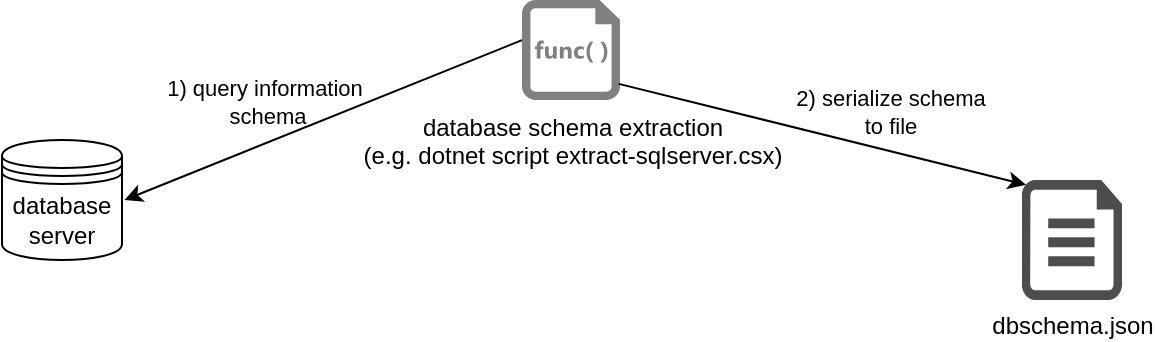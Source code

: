 <mxfile version="22.1.18" type="device">
  <diagram name="Page-1" id="tdAFmC3SVw97Tts4Q-Ay">
    <mxGraphModel dx="782" dy="861" grid="1" gridSize="10" guides="1" tooltips="1" connect="1" arrows="1" fold="1" page="1" pageScale="1" pageWidth="850" pageHeight="1100" math="0" shadow="0">
      <root>
        <mxCell id="0" />
        <mxCell id="1" parent="0" />
        <mxCell id="OguY2kskpmMPCtXBtCeX-1" value="database server" style="shape=datastore;whiteSpace=wrap;html=1;" vertex="1" parent="1">
          <mxGeometry x="50" y="110" width="60" height="60" as="geometry" />
        </mxCell>
        <mxCell id="OguY2kskpmMPCtXBtCeX-2" value="dbschema.json" style="verticalLabelPosition=bottom;html=1;verticalAlign=top;align=center;strokeColor=none;fillColor=#4D4D4D;shape=mxgraph.azure.cloud_services_configuration_file;pointerEvents=1;fontSize=12;shadow=0;spacing=1;" vertex="1" parent="1">
          <mxGeometry x="560" y="130" width="50" height="60" as="geometry" />
        </mxCell>
        <mxCell id="OguY2kskpmMPCtXBtCeX-3" value="database schema extraction &lt;br&gt;(e.g. dotnet script extract-sqlserver.csx)" style="sketch=0;aspect=fixed;pointerEvents=1;shadow=0;dashed=0;html=1;strokeColor=none;labelPosition=center;verticalLabelPosition=bottom;verticalAlign=top;align=center;fillColor=#808080;shape=mxgraph.mscae.enterprise.code_file" vertex="1" parent="1">
          <mxGeometry x="310" y="40" width="49" height="50" as="geometry" />
        </mxCell>
        <mxCell id="OguY2kskpmMPCtXBtCeX-4" value="" style="endArrow=classic;html=1;rounded=0;entryX=1.021;entryY=0.582;entryDx=0;entryDy=0;entryPerimeter=0;exitX=0;exitY=0.5;exitDx=0;exitDy=0;exitPerimeter=0;" edge="1" parent="1">
          <mxGeometry width="50" height="50" relative="1" as="geometry">
            <mxPoint x="310" y="60.08" as="sourcePoint" />
            <mxPoint x="111.26" y="140.0" as="targetPoint" />
          </mxGeometry>
        </mxCell>
        <mxCell id="OguY2kskpmMPCtXBtCeX-5" value="1) query&amp;nbsp;information&lt;br&gt;&amp;nbsp;schema" style="edgeLabel;html=1;align=center;verticalAlign=middle;resizable=0;points=[];labelBackgroundColor=none;" vertex="1" connectable="0" parent="OguY2kskpmMPCtXBtCeX-4">
          <mxGeometry x="-0.171" relative="1" as="geometry">
            <mxPoint x="-47" y="-3" as="offset" />
          </mxGeometry>
        </mxCell>
        <mxCell id="OguY2kskpmMPCtXBtCeX-7" value="" style="endArrow=classic;html=1;rounded=0;entryX=0.04;entryY=0.04;entryDx=0;entryDy=0;entryPerimeter=0;exitX=0.988;exitY=0.839;exitDx=0;exitDy=0;exitPerimeter=0;" edge="1" parent="1" source="OguY2kskpmMPCtXBtCeX-3" target="OguY2kskpmMPCtXBtCeX-2">
          <mxGeometry width="50" height="50" relative="1" as="geometry">
            <mxPoint x="320" y="70.08" as="sourcePoint" />
            <mxPoint x="121.26" y="150.0" as="targetPoint" />
          </mxGeometry>
        </mxCell>
        <mxCell id="OguY2kskpmMPCtXBtCeX-8" value="2) serialize schema &lt;br&gt;to file" style="edgeLabel;html=1;align=center;verticalAlign=middle;resizable=0;points=[];labelBackgroundColor=none;" vertex="1" connectable="0" parent="OguY2kskpmMPCtXBtCeX-7">
          <mxGeometry x="-0.171" relative="1" as="geometry">
            <mxPoint x="51" y="-7" as="offset" />
          </mxGeometry>
        </mxCell>
      </root>
    </mxGraphModel>
  </diagram>
</mxfile>
